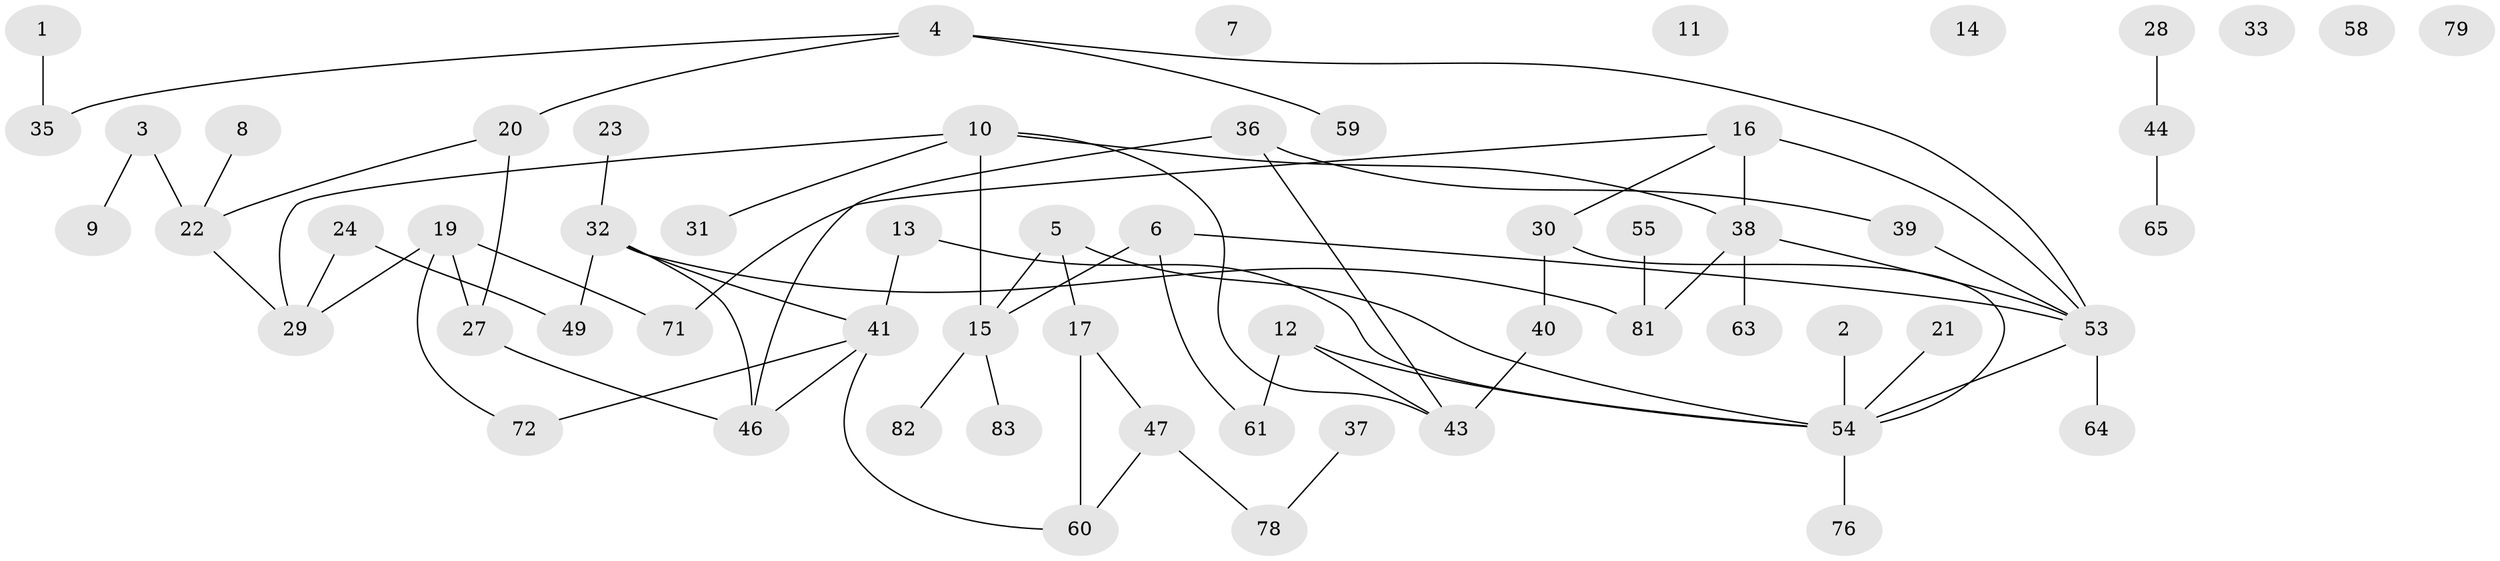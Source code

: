 // Generated by graph-tools (version 1.1) at 2025/23/03/03/25 07:23:28]
// undirected, 60 vertices, 71 edges
graph export_dot {
graph [start="1"]
  node [color=gray90,style=filled];
  1;
  2;
  3 [super="+34"];
  4 [super="+48"];
  5;
  6 [super="+69"];
  7;
  8;
  9;
  10 [super="+18"];
  11;
  12 [super="+25"];
  13 [super="+50"];
  14;
  15 [super="+73"];
  16 [super="+26"];
  17 [super="+67"];
  19 [super="+42"];
  20 [super="+70"];
  21;
  22 [super="+66"];
  23;
  24;
  27;
  28;
  29 [super="+85"];
  30 [super="+51"];
  31;
  32 [super="+62"];
  33;
  35;
  36 [super="+52"];
  37 [super="+56"];
  38 [super="+84"];
  39;
  40;
  41 [super="+57"];
  43 [super="+75"];
  44 [super="+45"];
  46;
  47;
  49;
  53 [super="+74"];
  54 [super="+80"];
  55;
  58;
  59;
  60 [super="+68"];
  61;
  63;
  64;
  65 [super="+77"];
  71;
  72;
  76;
  78;
  79;
  81;
  82;
  83;
  1 -- 35;
  2 -- 54;
  3 -- 9;
  3 -- 22;
  4 -- 20;
  4 -- 35;
  4 -- 59;
  4 -- 53;
  5 -- 15;
  5 -- 17;
  5 -- 54;
  6 -- 61;
  6 -- 53;
  6 -- 15;
  8 -- 22;
  10 -- 38;
  10 -- 43;
  10 -- 29;
  10 -- 31;
  10 -- 15;
  12 -- 61;
  12 -- 54;
  12 -- 43;
  13 -- 54;
  13 -- 41;
  15 -- 82;
  15 -- 83;
  16 -- 53 [weight=2];
  16 -- 71;
  16 -- 38;
  16 -- 30;
  17 -- 47;
  17 -- 60;
  19 -- 71;
  19 -- 27;
  19 -- 72;
  19 -- 29;
  20 -- 27;
  20 -- 22;
  21 -- 54;
  22 -- 29;
  23 -- 32;
  24 -- 29;
  24 -- 49;
  27 -- 46;
  28 -- 44;
  30 -- 40;
  30 -- 54;
  32 -- 41;
  32 -- 49;
  32 -- 81;
  32 -- 46;
  36 -- 39;
  36 -- 43;
  36 -- 46;
  37 -- 78;
  38 -- 63;
  38 -- 81;
  38 -- 53;
  39 -- 53;
  40 -- 43;
  41 -- 46;
  41 -- 60;
  41 -- 72;
  44 -- 65;
  47 -- 60;
  47 -- 78;
  53 -- 64;
  53 -- 54;
  54 -- 76;
  55 -- 81;
}

